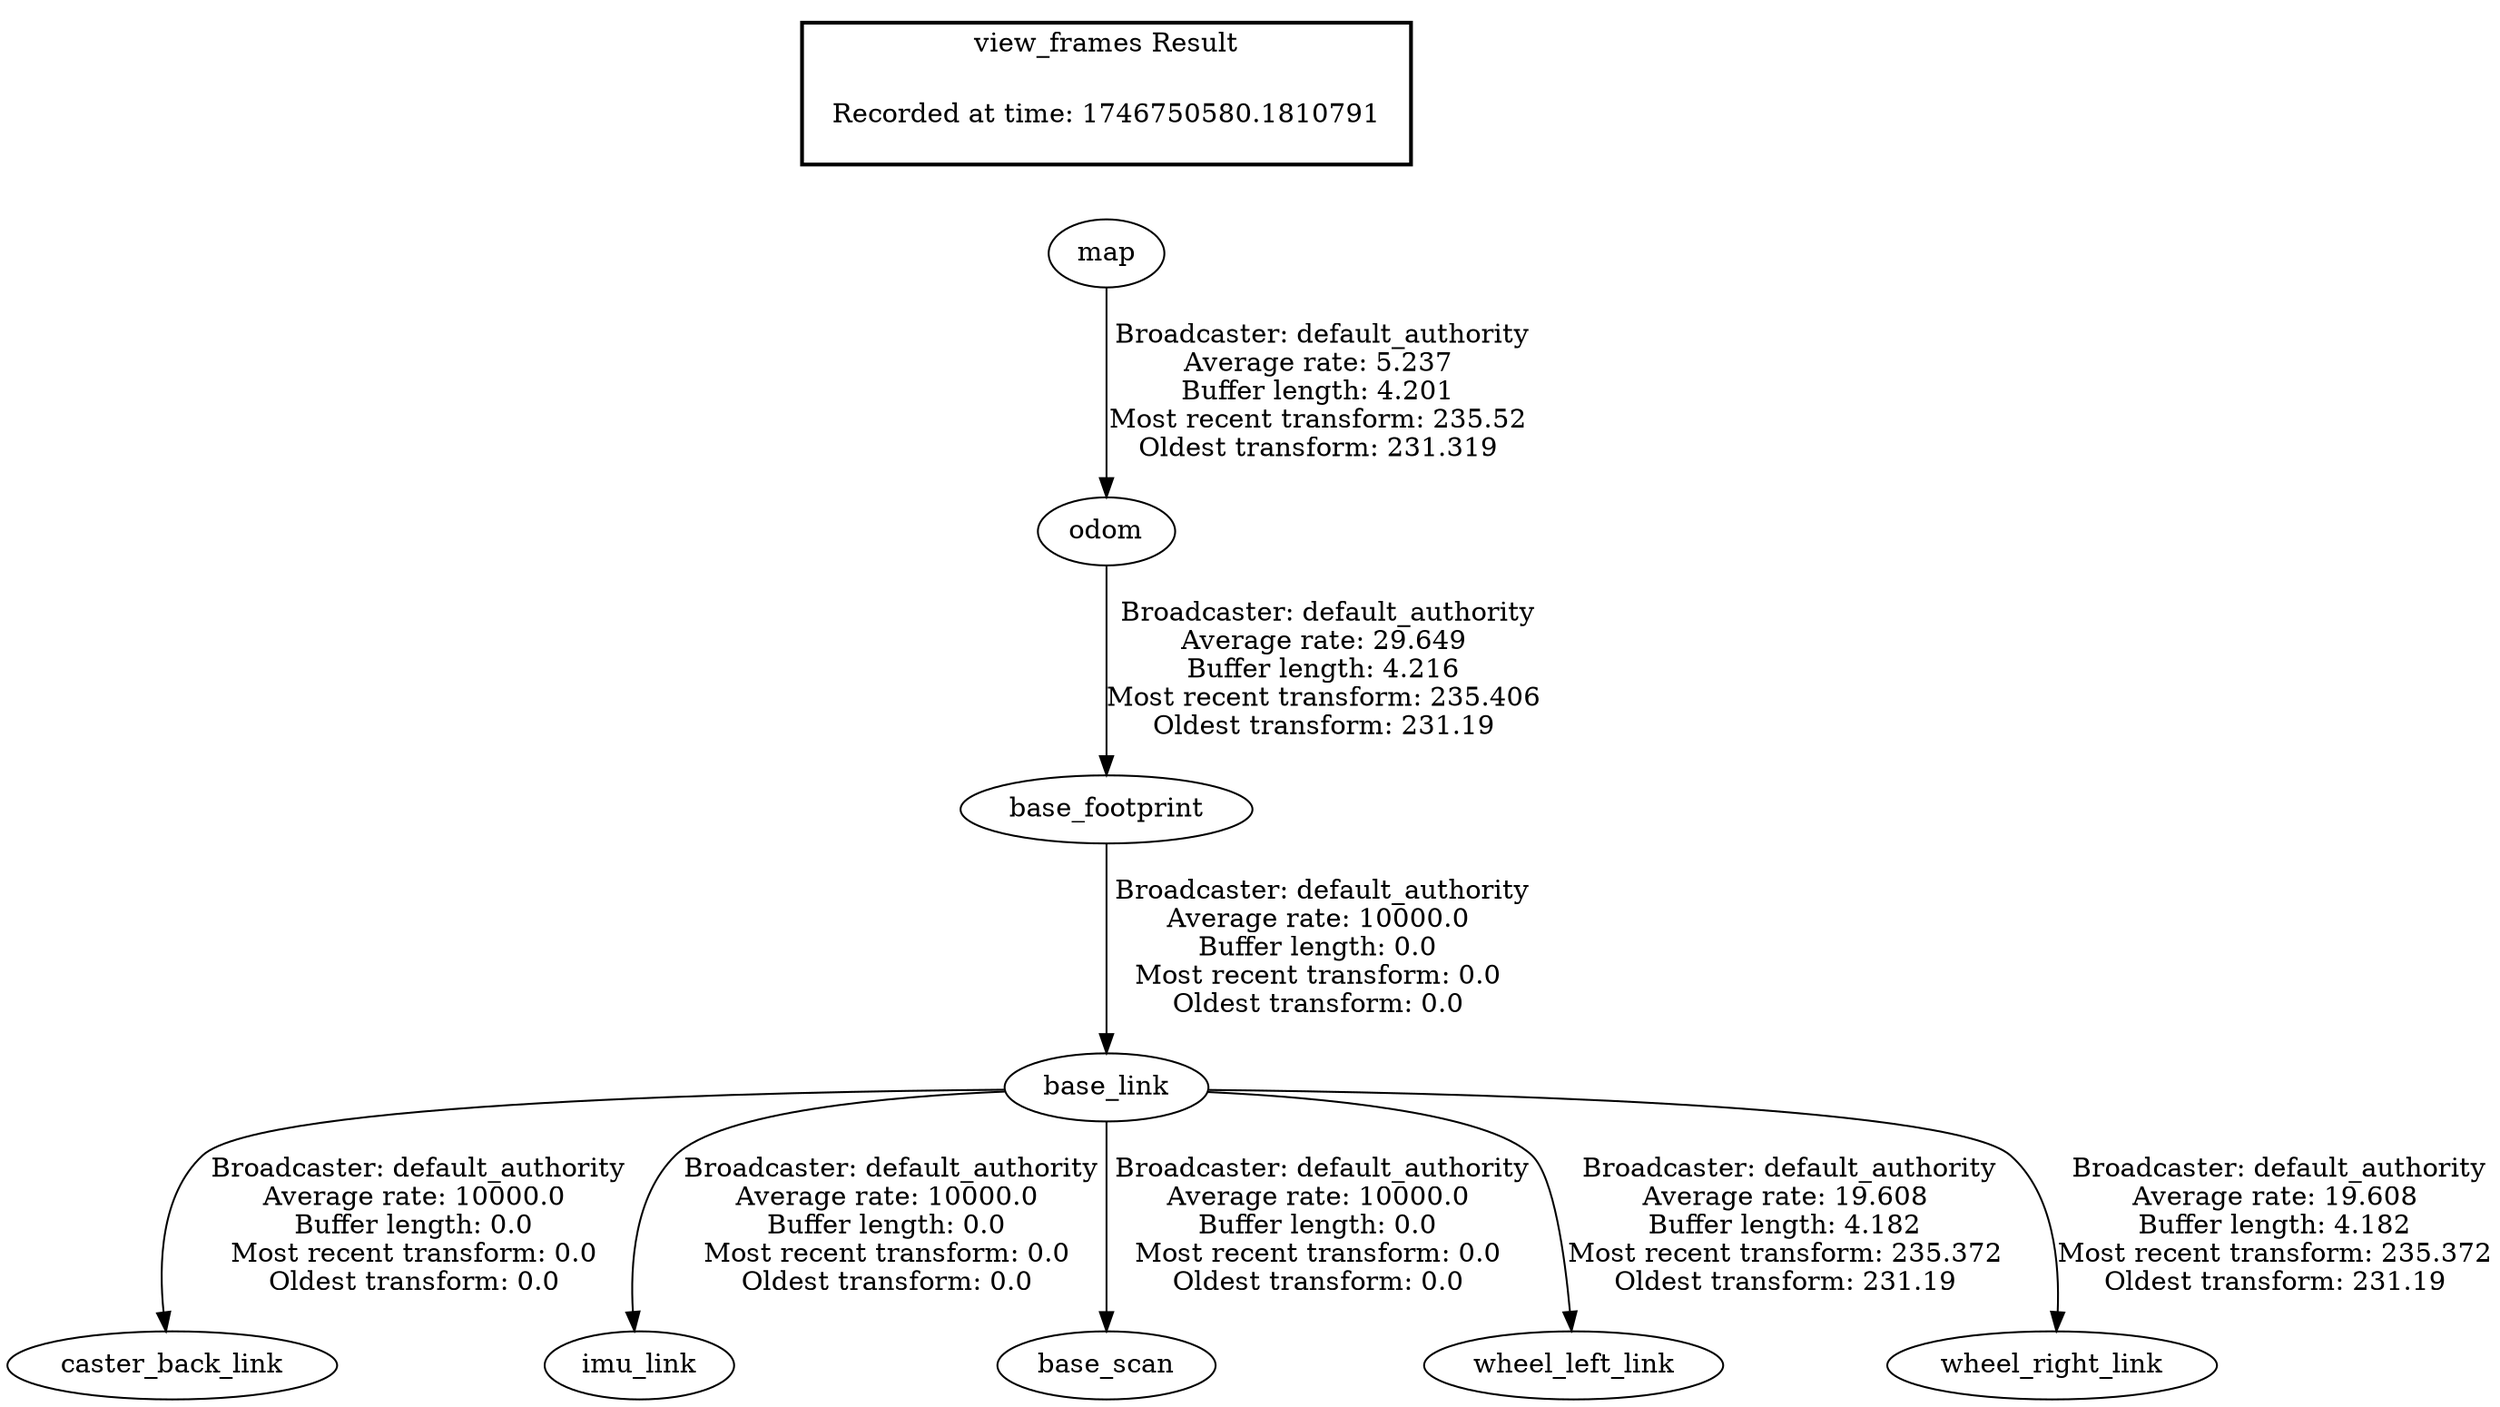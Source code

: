 digraph G {
"map" -> "odom"[label=" Broadcaster: default_authority\nAverage rate: 5.237\nBuffer length: 4.201\nMost recent transform: 235.52\nOldest transform: 231.319\n"];
"base_footprint" -> "base_link"[label=" Broadcaster: default_authority\nAverage rate: 10000.0\nBuffer length: 0.0\nMost recent transform: 0.0\nOldest transform: 0.0\n"];
"odom" -> "base_footprint"[label=" Broadcaster: default_authority\nAverage rate: 29.649\nBuffer length: 4.216\nMost recent transform: 235.406\nOldest transform: 231.19\n"];
"base_link" -> "caster_back_link"[label=" Broadcaster: default_authority\nAverage rate: 10000.0\nBuffer length: 0.0\nMost recent transform: 0.0\nOldest transform: 0.0\n"];
"base_link" -> "imu_link"[label=" Broadcaster: default_authority\nAverage rate: 10000.0\nBuffer length: 0.0\nMost recent transform: 0.0\nOldest transform: 0.0\n"];
"base_link" -> "base_scan"[label=" Broadcaster: default_authority\nAverage rate: 10000.0\nBuffer length: 0.0\nMost recent transform: 0.0\nOldest transform: 0.0\n"];
"base_link" -> "wheel_left_link"[label=" Broadcaster: default_authority\nAverage rate: 19.608\nBuffer length: 4.182\nMost recent transform: 235.372\nOldest transform: 231.19\n"];
"base_link" -> "wheel_right_link"[label=" Broadcaster: default_authority\nAverage rate: 19.608\nBuffer length: 4.182\nMost recent transform: 235.372\nOldest transform: 231.19\n"];
edge [style=invis];
 subgraph cluster_legend { style=bold; color=black; label ="view_frames Result";
"Recorded at time: 1746750580.1810791"[ shape=plaintext ] ;
}->"map";
}